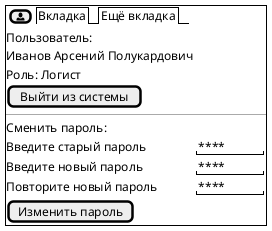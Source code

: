 @startsalt
skinparam defaultFontName Liberation Serif


{+
{ { [<&person>] } | {/ Вкладка | Ещё вкладка  } }
Пользователь: 
Иванов Арсений Полукардович
Роль: Логист
[Выйти из системы]
--|--
Сменить пароль:
Введите старый пароль  | "****    "
Введите новый пароль   | "****    "
Повторите новый пароль | "****    "
[Изменить пароль]
}

@endsalt

